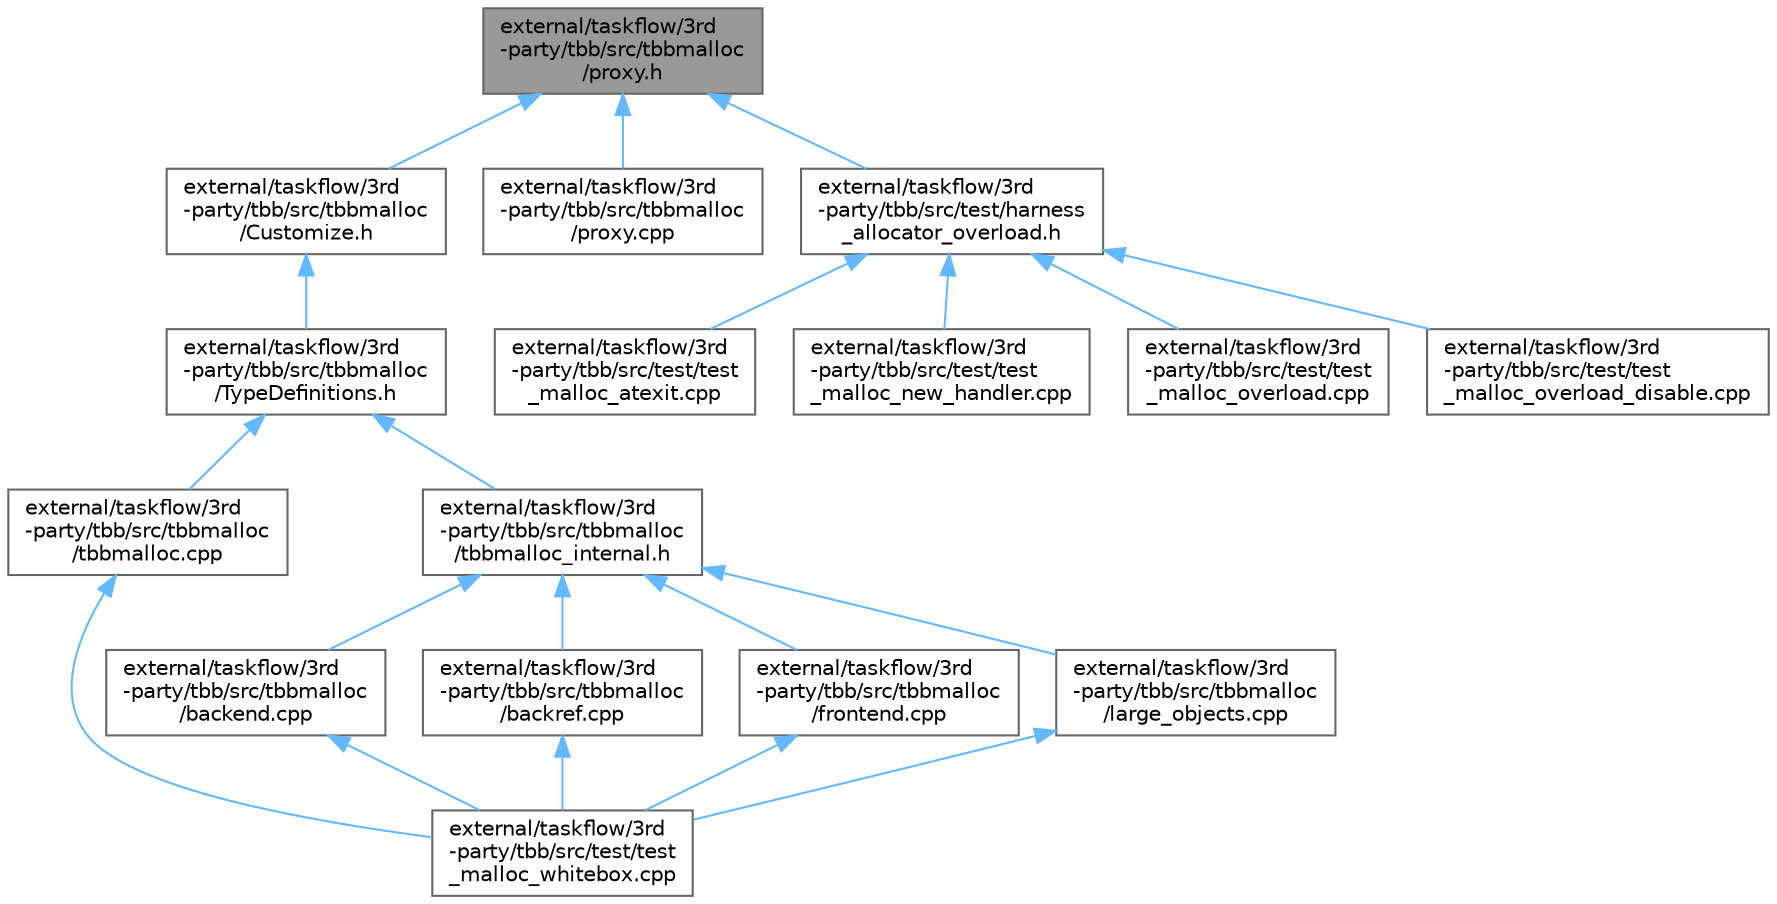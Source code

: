 digraph "external/taskflow/3rd-party/tbb/src/tbbmalloc/proxy.h"
{
 // LATEX_PDF_SIZE
  bgcolor="transparent";
  edge [fontname=Helvetica,fontsize=10,labelfontname=Helvetica,labelfontsize=10];
  node [fontname=Helvetica,fontsize=10,shape=box,height=0.2,width=0.4];
  Node1 [id="Node000001",label="external/taskflow/3rd\l-party/tbb/src/tbbmalloc\l/proxy.h",height=0.2,width=0.4,color="gray40", fillcolor="grey60", style="filled", fontcolor="black",tooltip=" "];
  Node1 -> Node2 [id="edge20_Node000001_Node000002",dir="back",color="steelblue1",style="solid",tooltip=" "];
  Node2 [id="Node000002",label="external/taskflow/3rd\l-party/tbb/src/tbbmalloc\l/Customize.h",height=0.2,width=0.4,color="grey40", fillcolor="white", style="filled",URL="$_customize_8h.html",tooltip=" "];
  Node2 -> Node3 [id="edge21_Node000002_Node000003",dir="back",color="steelblue1",style="solid",tooltip=" "];
  Node3 [id="Node000003",label="external/taskflow/3rd\l-party/tbb/src/tbbmalloc\l/TypeDefinitions.h",height=0.2,width=0.4,color="grey40", fillcolor="white", style="filled",URL="$_type_definitions_8h.html",tooltip=" "];
  Node3 -> Node4 [id="edge22_Node000003_Node000004",dir="back",color="steelblue1",style="solid",tooltip=" "];
  Node4 [id="Node000004",label="external/taskflow/3rd\l-party/tbb/src/tbbmalloc\l/tbbmalloc.cpp",height=0.2,width=0.4,color="grey40", fillcolor="white", style="filled",URL="$tbbmalloc_8cpp.html",tooltip=" "];
  Node4 -> Node5 [id="edge23_Node000004_Node000005",dir="back",color="steelblue1",style="solid",tooltip=" "];
  Node5 [id="Node000005",label="external/taskflow/3rd\l-party/tbb/src/test/test\l_malloc_whitebox.cpp",height=0.2,width=0.4,color="grey40", fillcolor="white", style="filled",URL="$test__malloc__whitebox_8cpp.html",tooltip=" "];
  Node3 -> Node6 [id="edge24_Node000003_Node000006",dir="back",color="steelblue1",style="solid",tooltip=" "];
  Node6 [id="Node000006",label="external/taskflow/3rd\l-party/tbb/src/tbbmalloc\l/tbbmalloc_internal.h",height=0.2,width=0.4,color="grey40", fillcolor="white", style="filled",URL="$tbbmalloc__internal_8h.html",tooltip=" "];
  Node6 -> Node7 [id="edge25_Node000006_Node000007",dir="back",color="steelblue1",style="solid",tooltip=" "];
  Node7 [id="Node000007",label="external/taskflow/3rd\l-party/tbb/src/tbbmalloc\l/backend.cpp",height=0.2,width=0.4,color="grey40", fillcolor="white", style="filled",URL="$backend_8cpp.html",tooltip=" "];
  Node7 -> Node5 [id="edge26_Node000007_Node000005",dir="back",color="steelblue1",style="solid",tooltip=" "];
  Node6 -> Node8 [id="edge27_Node000006_Node000008",dir="back",color="steelblue1",style="solid",tooltip=" "];
  Node8 [id="Node000008",label="external/taskflow/3rd\l-party/tbb/src/tbbmalloc\l/backref.cpp",height=0.2,width=0.4,color="grey40", fillcolor="white", style="filled",URL="$backref_8cpp.html",tooltip=" "];
  Node8 -> Node5 [id="edge28_Node000008_Node000005",dir="back",color="steelblue1",style="solid",tooltip=" "];
  Node6 -> Node9 [id="edge29_Node000006_Node000009",dir="back",color="steelblue1",style="solid",tooltip=" "];
  Node9 [id="Node000009",label="external/taskflow/3rd\l-party/tbb/src/tbbmalloc\l/frontend.cpp",height=0.2,width=0.4,color="grey40", fillcolor="white", style="filled",URL="$frontend_8cpp.html",tooltip=" "];
  Node9 -> Node5 [id="edge30_Node000009_Node000005",dir="back",color="steelblue1",style="solid",tooltip=" "];
  Node6 -> Node10 [id="edge31_Node000006_Node000010",dir="back",color="steelblue1",style="solid",tooltip=" "];
  Node10 [id="Node000010",label="external/taskflow/3rd\l-party/tbb/src/tbbmalloc\l/large_objects.cpp",height=0.2,width=0.4,color="grey40", fillcolor="white", style="filled",URL="$large__objects_8cpp.html",tooltip=" "];
  Node10 -> Node5 [id="edge32_Node000010_Node000005",dir="back",color="steelblue1",style="solid",tooltip=" "];
  Node1 -> Node11 [id="edge33_Node000001_Node000011",dir="back",color="steelblue1",style="solid",tooltip=" "];
  Node11 [id="Node000011",label="external/taskflow/3rd\l-party/tbb/src/tbbmalloc\l/proxy.cpp",height=0.2,width=0.4,color="grey40", fillcolor="white", style="filled",URL="$proxy_8cpp.html",tooltip=" "];
  Node1 -> Node12 [id="edge34_Node000001_Node000012",dir="back",color="steelblue1",style="solid",tooltip=" "];
  Node12 [id="Node000012",label="external/taskflow/3rd\l-party/tbb/src/test/harness\l_allocator_overload.h",height=0.2,width=0.4,color="grey40", fillcolor="white", style="filled",URL="$harness__allocator__overload_8h.html",tooltip=" "];
  Node12 -> Node13 [id="edge35_Node000012_Node000013",dir="back",color="steelblue1",style="solid",tooltip=" "];
  Node13 [id="Node000013",label="external/taskflow/3rd\l-party/tbb/src/test/test\l_malloc_atexit.cpp",height=0.2,width=0.4,color="grey40", fillcolor="white", style="filled",URL="$test__malloc__atexit_8cpp.html",tooltip=" "];
  Node12 -> Node14 [id="edge36_Node000012_Node000014",dir="back",color="steelblue1",style="solid",tooltip=" "];
  Node14 [id="Node000014",label="external/taskflow/3rd\l-party/tbb/src/test/test\l_malloc_new_handler.cpp",height=0.2,width=0.4,color="grey40", fillcolor="white", style="filled",URL="$test__malloc__new__handler_8cpp.html",tooltip=" "];
  Node12 -> Node15 [id="edge37_Node000012_Node000015",dir="back",color="steelblue1",style="solid",tooltip=" "];
  Node15 [id="Node000015",label="external/taskflow/3rd\l-party/tbb/src/test/test\l_malloc_overload.cpp",height=0.2,width=0.4,color="grey40", fillcolor="white", style="filled",URL="$test__malloc__overload_8cpp.html",tooltip=" "];
  Node12 -> Node16 [id="edge38_Node000012_Node000016",dir="back",color="steelblue1",style="solid",tooltip=" "];
  Node16 [id="Node000016",label="external/taskflow/3rd\l-party/tbb/src/test/test\l_malloc_overload_disable.cpp",height=0.2,width=0.4,color="grey40", fillcolor="white", style="filled",URL="$test__malloc__overload__disable_8cpp.html",tooltip=" "];
}
